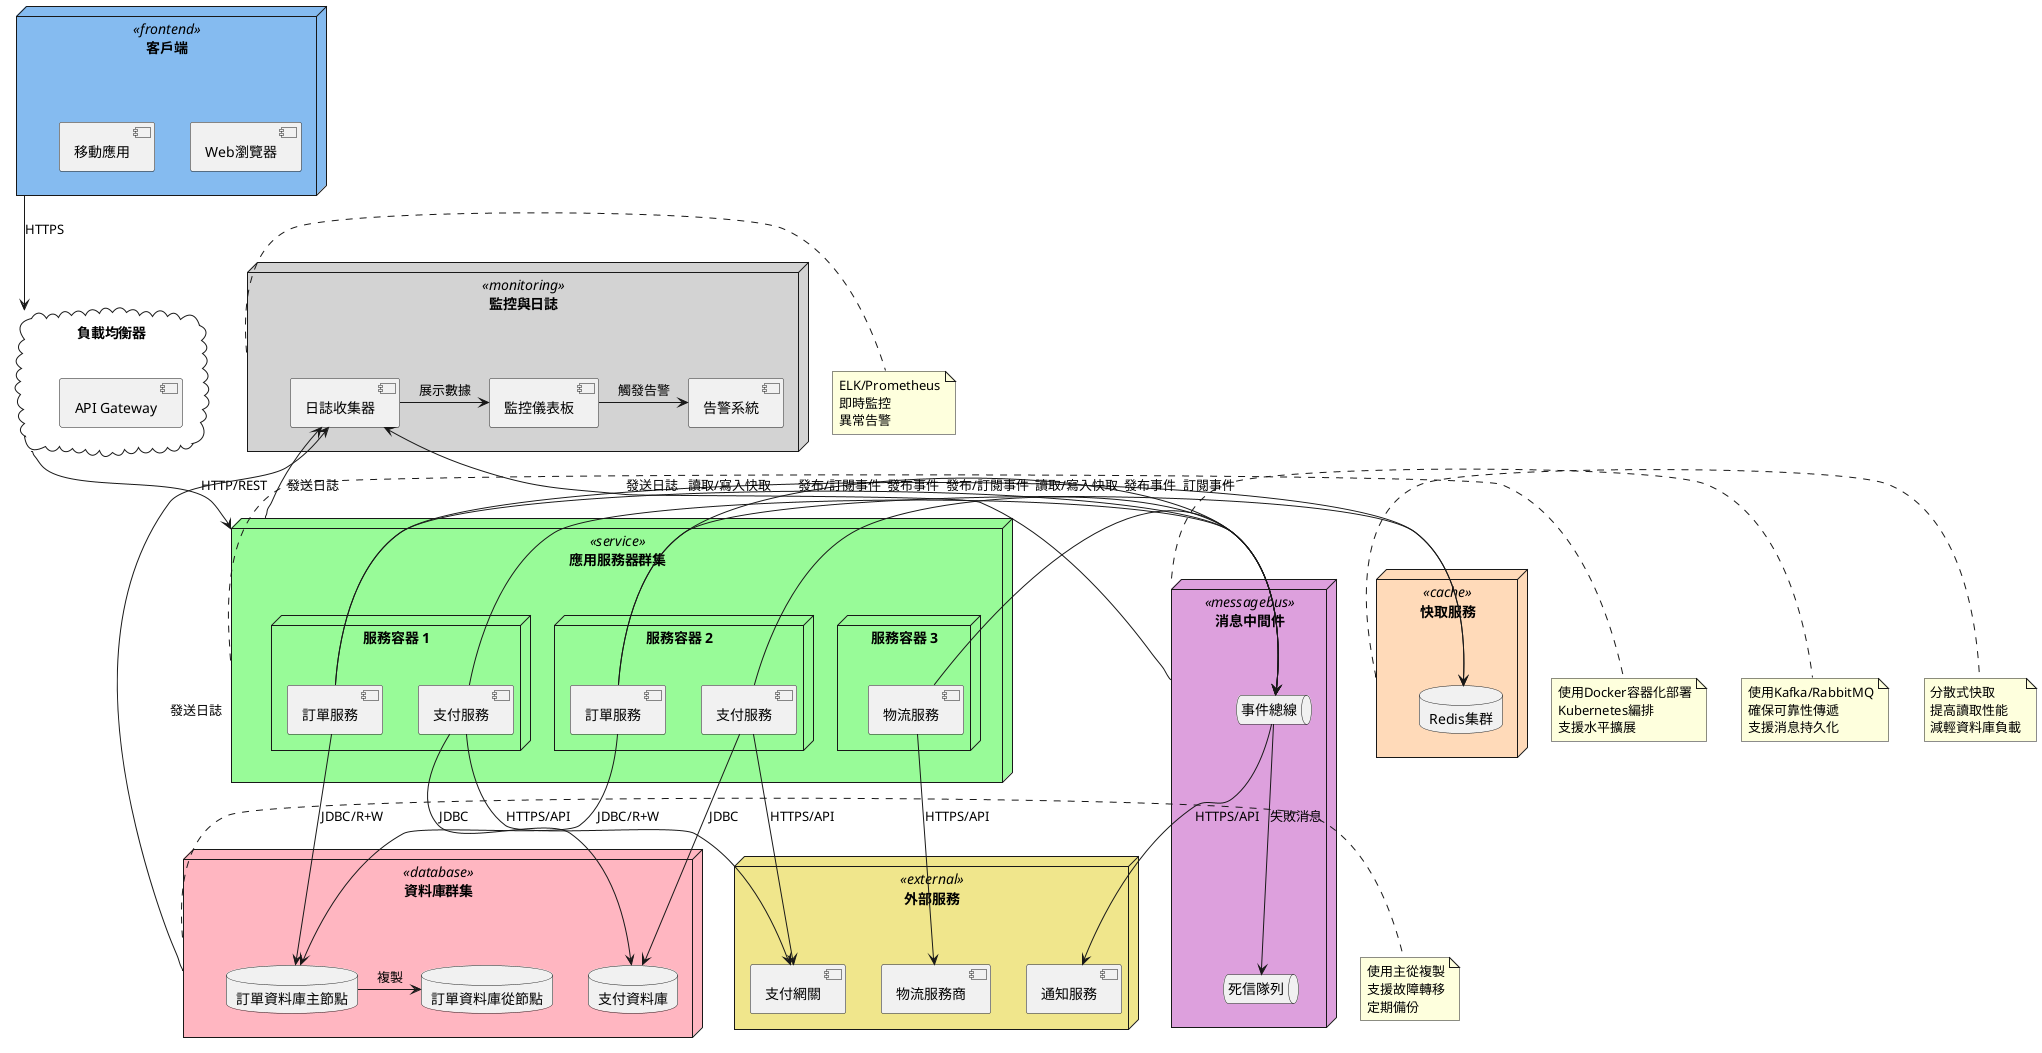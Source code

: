 @startuml 訂單系統部署圖
skinparam node {
    BackgroundColor<<frontend>> #85BBF0
    BackgroundColor<<service>> #98FB98
    BackgroundColor<<database>> #FFB6C1
    BackgroundColor<<messagebus>> #DDA0DD
    BackgroundColor<<external>> #F0E68C
    BackgroundColor<<cache>> #FFDAB9
    BackgroundColor<<monitoring>> #D3D3D3
}

node "客戶端" as Client <<frontend>> {
    component [Web瀏覽器] as WebBrowser
    component [移動應用] as MobileApp
}

cloud "負載均衡器" as LoadBalancer {
    component [API Gateway] as ApiGateway
}

node "應用服務器群集" as AppServer <<service>> {
    node "服務容器 1" as Container1 {
        component [訂單服務] as OrderService1
        component [支付服務] as PaymentService1
    }
    
    node "服務容器 2" as Container2 {
        component [訂單服務] as OrderService2
        component [支付服務] as PaymentService2
    }
    
    node "服務容器 3" as Container3 {
        component [物流服務] as LogisticsService
    }
}

node "資料庫群集" as Database <<database>> {
    database "訂單資料庫主節點" as OrderDBMaster
    database "訂單資料庫從節點" as OrderDBSlave
    database "支付資料庫" as PaymentDB
}

node "快取服務" as Cache <<cache>> {
    database "Redis集群" as Redis
}

node "消息中間件" as MessageBroker <<messagebus>> {
    queue "事件總線" as EventBus
    queue "死信隊列" as DeadLetterQueue
}

node "外部服務" as External <<external>> {
    component [支付網關] as PaymentGateway
    component [物流服務商] as LogisticsProvider
    component [通知服務] as NotificationService
}

node "監控與日誌" as Monitoring <<monitoring>> {
    component [日誌收集器] as LogCollector
    component [監控儀表板] as Dashboard
    component [告警系統] as AlertSystem
}

' 連接關係
Client -down-> LoadBalancer : "HTTPS"
LoadBalancer -down-> AppServer : "HTTP/REST"

OrderService1 -down-> OrderDBMaster : "JDBC/R+W"
OrderService2 -down-> OrderDBMaster : "JDBC/R+W"
OrderDBMaster -right-> OrderDBSlave : "複製"
PaymentService1 -down-> PaymentDB : "JDBC"
PaymentService2 -down-> PaymentDB : "JDBC"

OrderService1 -right-> Redis : "讀取/寫入快取"
OrderService2 -right-> Redis : "讀取/寫入快取"

OrderService1 -right-> EventBus : "發布事件"
OrderService2 -right-> EventBus : "發布事件"
PaymentService1 -right-> EventBus : "發布/訂閱事件"
PaymentService2 -right-> EventBus : "發布/訂閱事件"
LogisticsService -right-> EventBus : "訂閱事件"
EventBus -down-> DeadLetterQueue : "失敗消息"

PaymentService1 -down-> PaymentGateway : "HTTPS/API"
PaymentService2 -down-> PaymentGateway : "HTTPS/API"
LogisticsService -down-> LogisticsProvider : "HTTPS/API"
EventBus -down-> NotificationService : "HTTPS/API"

AppServer -up-> LogCollector : "發送日誌"
Database -up-> LogCollector : "發送日誌"
MessageBroker -up-> LogCollector : "發送日誌"
LogCollector -right-> Dashboard : "展示數據"
Dashboard -right-> AlertSystem : "觸發告警"

' 註解
note right of AppServer
  使用Docker容器化部署
  Kubernetes編排
  支援水平擴展
end note

note right of Database
  使用主從複製
  支援故障轉移
  定期備份
end note

note right of MessageBroker
  使用Kafka/RabbitMQ
  確保可靠性傳遞
  支援消息持久化
end note

note right of Cache
  分散式快取
  提高讀取性能
  減輕資料庫負載
end note

note right of Monitoring
  ELK/Prometheus
  即時監控
  異常告警
end note

@enduml